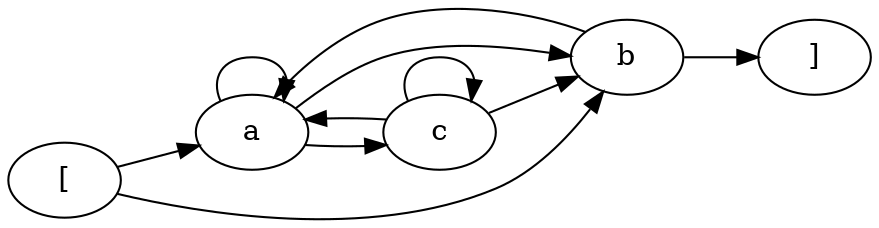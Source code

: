 digraph G {
rankdir = LR
label = "";
esg0_vertex0 -> esg0_vertex1;
esg0_vertex0 -> esg0_vertex2;
esg0_vertex2 -> esg0_vertex4;
esg0_vertex1 -> esg0_vertex1;
esg0_vertex3 -> esg0_vertex3;
esg0_vertex1 -> esg0_vertex2;
esg0_vertex1 -> esg0_vertex3;
esg0_vertex3 -> esg0_vertex1;
esg0_vertex2 -> esg0_vertex1;
esg0_vertex3 -> esg0_vertex2;
esg0_vertex0 [label = "["]
esg0_vertex1 [label = "a"]
esg0_vertex2 [label = "b"]
esg0_vertex4 [label = "]"]
esg0_vertex3 [label = "c"]
}
